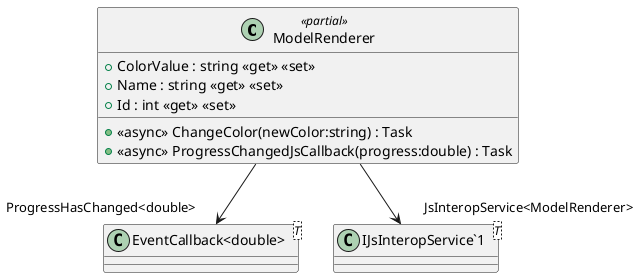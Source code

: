 @startuml
class ModelRenderer <<partial>> {
    + ColorValue : string <<get>> <<set>>
    + Name : string <<get>> <<set>>
    + Id : int <<get>> <<set>>
    + <<async>> ChangeColor(newColor:string) : Task
    + <<async>> ProgressChangedJsCallback(progress:double) : Task
}
class "EventCallback<double>"<T> {
}
class "IJsInteropService`1"<T> {
}
ModelRenderer --> "ProgressHasChanged<double>" "EventCallback<double>"
ModelRenderer --> "JsInteropService<ModelRenderer>" "IJsInteropService`1"
@enduml
